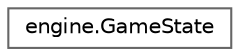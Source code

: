 digraph "Graphical Class Hierarchy"
{
 // LATEX_PDF_SIZE
  bgcolor="transparent";
  edge [fontname=Helvetica,fontsize=10,labelfontname=Helvetica,labelfontsize=10];
  node [fontname=Helvetica,fontsize=10,shape=box,height=0.2,width=0.4];
  rankdir="LR";
  Node0 [id="Node000000",label="engine.GameState",height=0.2,width=0.4,color="grey40", fillcolor="white", style="filled",URL="$classengine_1_1_game_state.html",tooltip="Implements an object that stores the state of the game between levels."];
}
